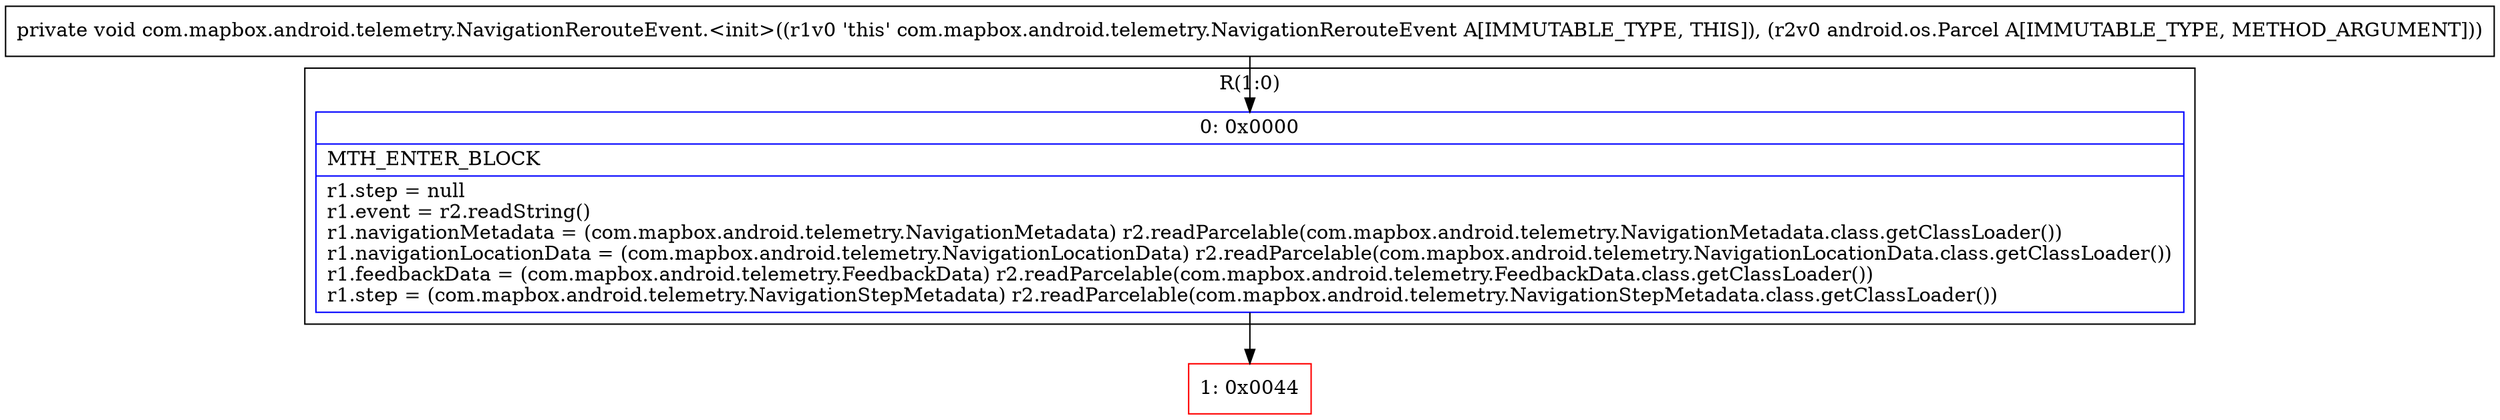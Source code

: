 digraph "CFG forcom.mapbox.android.telemetry.NavigationRerouteEvent.\<init\>(Landroid\/os\/Parcel;)V" {
subgraph cluster_Region_778034684 {
label = "R(1:0)";
node [shape=record,color=blue];
Node_0 [shape=record,label="{0\:\ 0x0000|MTH_ENTER_BLOCK\l|r1.step = null\lr1.event = r2.readString()\lr1.navigationMetadata = (com.mapbox.android.telemetry.NavigationMetadata) r2.readParcelable(com.mapbox.android.telemetry.NavigationMetadata.class.getClassLoader())\lr1.navigationLocationData = (com.mapbox.android.telemetry.NavigationLocationData) r2.readParcelable(com.mapbox.android.telemetry.NavigationLocationData.class.getClassLoader())\lr1.feedbackData = (com.mapbox.android.telemetry.FeedbackData) r2.readParcelable(com.mapbox.android.telemetry.FeedbackData.class.getClassLoader())\lr1.step = (com.mapbox.android.telemetry.NavigationStepMetadata) r2.readParcelable(com.mapbox.android.telemetry.NavigationStepMetadata.class.getClassLoader())\l}"];
}
Node_1 [shape=record,color=red,label="{1\:\ 0x0044}"];
MethodNode[shape=record,label="{private void com.mapbox.android.telemetry.NavigationRerouteEvent.\<init\>((r1v0 'this' com.mapbox.android.telemetry.NavigationRerouteEvent A[IMMUTABLE_TYPE, THIS]), (r2v0 android.os.Parcel A[IMMUTABLE_TYPE, METHOD_ARGUMENT])) }"];
MethodNode -> Node_0;
Node_0 -> Node_1;
}

